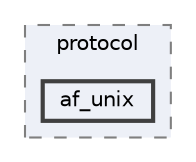 digraph "include/nexilis/client/protocol/af_unix"
{
 // LATEX_PDF_SIZE
  bgcolor="transparent";
  edge [fontname=Helvetica,fontsize=10,labelfontname=Helvetica,labelfontsize=10];
  node [fontname=Helvetica,fontsize=10,shape=box,height=0.2,width=0.4];
  compound=true
  subgraph clusterdir_c2b3a8bdbe3df8491fc81b9aaddbfad5 {
    graph [ bgcolor="#edf0f7", pencolor="grey50", label="protocol", fontname=Helvetica,fontsize=10 style="filled,dashed", URL="dir_c2b3a8bdbe3df8491fc81b9aaddbfad5.html",tooltip=""]
  dir_01293aeeb6dde04c9b993212a3e4f620 [label="af_unix", fillcolor="#edf0f7", color="grey25", style="filled,bold", URL="dir_01293aeeb6dde04c9b993212a3e4f620.html",tooltip=""];
  }
}
